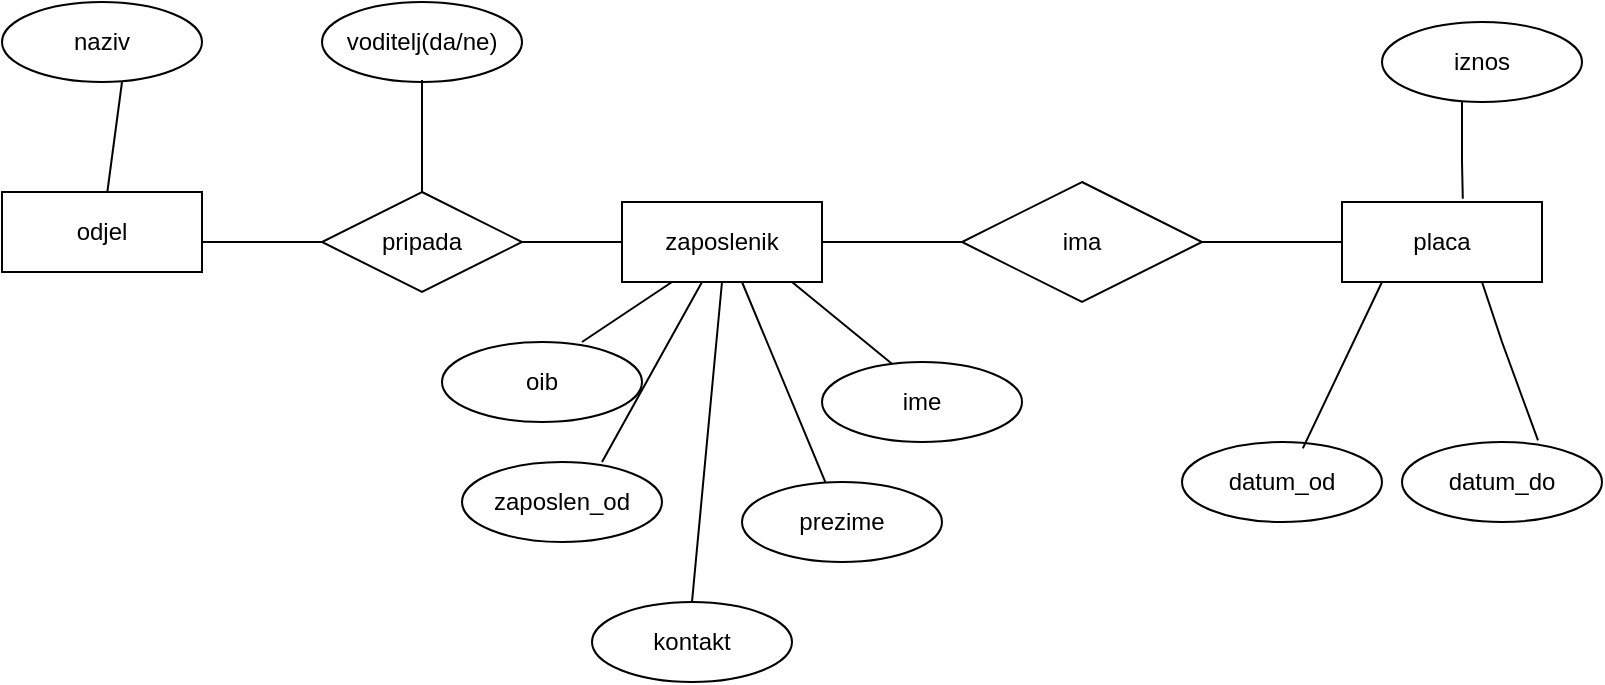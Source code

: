 <mxfile version="22.1.1" type="github">
  <diagram name="Page-1" id="q5P8ISNoqwkI6LSziFRR">
    <mxGraphModel dx="1002" dy="569" grid="1" gridSize="10" guides="1" tooltips="1" connect="1" arrows="1" fold="1" page="1" pageScale="1" pageWidth="850" pageHeight="1100" math="0" shadow="0">
      <root>
        <mxCell id="0" />
        <mxCell id="1" parent="0" />
        <mxCell id="ir9T-Spv4N8OyEwr5clC-5" value="zaposlenik" style="whiteSpace=wrap;html=1;align=center;" vertex="1" parent="1">
          <mxGeometry x="340" y="270" width="100" height="40" as="geometry" />
        </mxCell>
        <mxCell id="ir9T-Spv4N8OyEwr5clC-7" value="placa" style="whiteSpace=wrap;html=1;align=center;" vertex="1" parent="1">
          <mxGeometry x="700" y="270" width="100" height="40" as="geometry" />
        </mxCell>
        <mxCell id="ir9T-Spv4N8OyEwr5clC-8" value="odjel" style="whiteSpace=wrap;html=1;align=center;" vertex="1" parent="1">
          <mxGeometry x="30" y="265" width="100" height="40" as="geometry" />
        </mxCell>
        <mxCell id="ir9T-Spv4N8OyEwr5clC-9" value="ima" style="shape=rhombus;perimeter=rhombusPerimeter;whiteSpace=wrap;html=1;align=center;" vertex="1" parent="1">
          <mxGeometry x="510" y="260" width="120" height="60" as="geometry" />
        </mxCell>
        <mxCell id="ir9T-Spv4N8OyEwr5clC-10" style="edgeStyle=orthogonalEdgeStyle;rounded=0;orthogonalLoop=1;jettySize=auto;html=1;exitX=0.5;exitY=1;exitDx=0;exitDy=0;" edge="1" parent="1" source="ir9T-Spv4N8OyEwr5clC-9" target="ir9T-Spv4N8OyEwr5clC-9">
          <mxGeometry relative="1" as="geometry" />
        </mxCell>
        <mxCell id="ir9T-Spv4N8OyEwr5clC-11" value="pripada" style="shape=rhombus;perimeter=rhombusPerimeter;whiteSpace=wrap;html=1;align=center;" vertex="1" parent="1">
          <mxGeometry x="190" y="265" width="100" height="50" as="geometry" />
        </mxCell>
        <mxCell id="ir9T-Spv4N8OyEwr5clC-12" value="" style="endArrow=none;html=1;rounded=0;" edge="1" parent="1">
          <mxGeometry relative="1" as="geometry">
            <mxPoint x="440" y="290" as="sourcePoint" />
            <mxPoint x="510" y="290" as="targetPoint" />
          </mxGeometry>
        </mxCell>
        <mxCell id="ir9T-Spv4N8OyEwr5clC-13" value="" style="endArrow=none;html=1;rounded=0;" edge="1" parent="1">
          <mxGeometry relative="1" as="geometry">
            <mxPoint x="630" y="290" as="sourcePoint" />
            <mxPoint x="700" y="290" as="targetPoint" />
          </mxGeometry>
        </mxCell>
        <mxCell id="ir9T-Spv4N8OyEwr5clC-14" value="iznos" style="ellipse;whiteSpace=wrap;html=1;align=center;" vertex="1" parent="1">
          <mxGeometry x="720" y="180" width="100" height="40" as="geometry" />
        </mxCell>
        <mxCell id="ir9T-Spv4N8OyEwr5clC-15" value="datum_od" style="ellipse;whiteSpace=wrap;html=1;align=center;" vertex="1" parent="1">
          <mxGeometry x="620" y="390" width="100" height="40" as="geometry" />
        </mxCell>
        <mxCell id="ir9T-Spv4N8OyEwr5clC-17" value="datum_do" style="ellipse;whiteSpace=wrap;html=1;align=center;" vertex="1" parent="1">
          <mxGeometry x="730" y="390" width="100" height="40" as="geometry" />
        </mxCell>
        <mxCell id="ir9T-Spv4N8OyEwr5clC-18" value="" style="endArrow=none;html=1;rounded=0;entryX=0.604;entryY=-0.04;entryDx=0;entryDy=0;entryPerimeter=0;" edge="1" parent="1" target="ir9T-Spv4N8OyEwr5clC-7">
          <mxGeometry relative="1" as="geometry">
            <mxPoint x="760" y="220" as="sourcePoint" />
            <mxPoint x="920" y="220" as="targetPoint" />
            <Array as="points">
              <mxPoint x="760" y="250" />
            </Array>
          </mxGeometry>
        </mxCell>
        <mxCell id="ir9T-Spv4N8OyEwr5clC-20" value="" style="endArrow=none;html=1;rounded=0;entryX=0.604;entryY=0.08;entryDx=0;entryDy=0;entryPerimeter=0;" edge="1" parent="1" target="ir9T-Spv4N8OyEwr5clC-15">
          <mxGeometry relative="1" as="geometry">
            <mxPoint x="720" y="310" as="sourcePoint" />
            <mxPoint x="685.789" y="357.895" as="targetPoint" />
            <Array as="points" />
          </mxGeometry>
        </mxCell>
        <mxCell id="ir9T-Spv4N8OyEwr5clC-21" value="" style="endArrow=none;html=1;rounded=0;entryX=0.68;entryY=-0.02;entryDx=0;entryDy=0;entryPerimeter=0;" edge="1" parent="1" target="ir9T-Spv4N8OyEwr5clC-17">
          <mxGeometry relative="1" as="geometry">
            <mxPoint x="770" y="310" as="sourcePoint" />
            <mxPoint x="790" y="355" as="targetPoint" />
            <Array as="points">
              <mxPoint x="780" y="340" />
            </Array>
          </mxGeometry>
        </mxCell>
        <mxCell id="ir9T-Spv4N8OyEwr5clC-22" value="ime" style="ellipse;whiteSpace=wrap;html=1;align=center;" vertex="1" parent="1">
          <mxGeometry x="440" y="350" width="100" height="40" as="geometry" />
        </mxCell>
        <mxCell id="ir9T-Spv4N8OyEwr5clC-23" value="prezime" style="ellipse;whiteSpace=wrap;html=1;align=center;" vertex="1" parent="1">
          <mxGeometry x="400" y="410" width="100" height="40" as="geometry" />
        </mxCell>
        <mxCell id="ir9T-Spv4N8OyEwr5clC-24" value="zaposlen_od" style="ellipse;whiteSpace=wrap;html=1;align=center;" vertex="1" parent="1">
          <mxGeometry x="260" y="400" width="100" height="40" as="geometry" />
        </mxCell>
        <mxCell id="ir9T-Spv4N8OyEwr5clC-25" value="oib" style="ellipse;whiteSpace=wrap;html=1;align=center;" vertex="1" parent="1">
          <mxGeometry x="250" y="340" width="100" height="40" as="geometry" />
        </mxCell>
        <mxCell id="ir9T-Spv4N8OyEwr5clC-27" value="naziv" style="ellipse;whiteSpace=wrap;html=1;align=center;" vertex="1" parent="1">
          <mxGeometry x="30" y="170" width="100" height="40" as="geometry" />
        </mxCell>
        <mxCell id="ir9T-Spv4N8OyEwr5clC-28" value="voditelj(da/ne)" style="ellipse;whiteSpace=wrap;html=1;align=center;" vertex="1" parent="1">
          <mxGeometry x="190" y="170" width="100" height="40" as="geometry" />
        </mxCell>
        <mxCell id="ir9T-Spv4N8OyEwr5clC-29" value="" style="line;strokeWidth=1;rotatable=0;dashed=0;labelPosition=right;align=left;verticalAlign=middle;spacingTop=0;spacingLeft=6;points=[];portConstraint=eastwest;" vertex="1" parent="1">
          <mxGeometry x="290" y="285" width="50" height="10" as="geometry" />
        </mxCell>
        <mxCell id="ir9T-Spv4N8OyEwr5clC-34" value="" style="line;strokeWidth=1;rotatable=0;dashed=0;labelPosition=right;align=left;verticalAlign=middle;spacingTop=0;spacingLeft=6;points=[];portConstraint=eastwest;" vertex="1" parent="1">
          <mxGeometry x="130" y="285" width="60" height="10" as="geometry" />
        </mxCell>
        <mxCell id="ir9T-Spv4N8OyEwr5clC-36" value="" style="endArrow=none;html=1;rounded=0;entryX=0.5;entryY=0;entryDx=0;entryDy=0;" edge="1" parent="1" target="ir9T-Spv4N8OyEwr5clC-11">
          <mxGeometry relative="1" as="geometry">
            <mxPoint x="240" y="209" as="sourcePoint" />
            <mxPoint x="400" y="209" as="targetPoint" />
          </mxGeometry>
        </mxCell>
        <mxCell id="ir9T-Spv4N8OyEwr5clC-37" value="" style="endArrow=none;html=1;rounded=0;" edge="1" parent="1" target="ir9T-Spv4N8OyEwr5clC-8">
          <mxGeometry relative="1" as="geometry">
            <mxPoint x="90" y="210" as="sourcePoint" />
            <mxPoint x="250" y="210" as="targetPoint" />
          </mxGeometry>
        </mxCell>
        <mxCell id="ir9T-Spv4N8OyEwr5clC-38" value="" style="endArrow=none;html=1;rounded=0;entryX=0.25;entryY=1;entryDx=0;entryDy=0;" edge="1" parent="1" target="ir9T-Spv4N8OyEwr5clC-5">
          <mxGeometry relative="1" as="geometry">
            <mxPoint x="320" y="340" as="sourcePoint" />
            <mxPoint x="480" y="340" as="targetPoint" />
          </mxGeometry>
        </mxCell>
        <mxCell id="ir9T-Spv4N8OyEwr5clC-40" value="" style="endArrow=none;html=1;rounded=0;" edge="1" parent="1">
          <mxGeometry relative="1" as="geometry">
            <mxPoint x="330" y="400" as="sourcePoint" />
            <mxPoint x="380" y="310" as="targetPoint" />
          </mxGeometry>
        </mxCell>
        <mxCell id="ir9T-Spv4N8OyEwr5clC-41" value="" style="endArrow=none;html=1;rounded=0;" edge="1" parent="1" target="ir9T-Spv4N8OyEwr5clC-23">
          <mxGeometry relative="1" as="geometry">
            <mxPoint x="400" y="310" as="sourcePoint" />
            <mxPoint x="560" y="310" as="targetPoint" />
          </mxGeometry>
        </mxCell>
        <mxCell id="ir9T-Spv4N8OyEwr5clC-42" value="" style="endArrow=none;html=1;rounded=0;entryX=0.348;entryY=0.02;entryDx=0;entryDy=0;entryPerimeter=0;" edge="1" parent="1" target="ir9T-Spv4N8OyEwr5clC-22">
          <mxGeometry relative="1" as="geometry">
            <mxPoint x="425" y="310" as="sourcePoint" />
            <mxPoint x="585" y="310" as="targetPoint" />
          </mxGeometry>
        </mxCell>
        <mxCell id="ir9T-Spv4N8OyEwr5clC-43" value="kontakt" style="ellipse;whiteSpace=wrap;html=1;align=center;" vertex="1" parent="1">
          <mxGeometry x="325" y="470" width="100" height="40" as="geometry" />
        </mxCell>
        <mxCell id="ir9T-Spv4N8OyEwr5clC-44" value="" style="endArrow=none;html=1;rounded=0;entryX=0.5;entryY=0;entryDx=0;entryDy=0;" edge="1" parent="1" target="ir9T-Spv4N8OyEwr5clC-43">
          <mxGeometry relative="1" as="geometry">
            <mxPoint x="390" y="310" as="sourcePoint" />
            <mxPoint x="550" y="310" as="targetPoint" />
          </mxGeometry>
        </mxCell>
      </root>
    </mxGraphModel>
  </diagram>
</mxfile>
